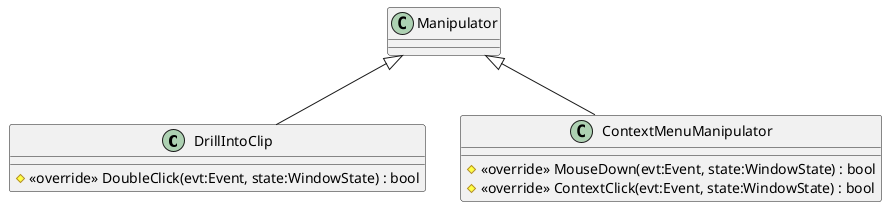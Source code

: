@startuml
class DrillIntoClip {
    # <<override>> DoubleClick(evt:Event, state:WindowState) : bool
}
class ContextMenuManipulator {
    # <<override>> MouseDown(evt:Event, state:WindowState) : bool
    # <<override>> ContextClick(evt:Event, state:WindowState) : bool
}
Manipulator <|-- DrillIntoClip
Manipulator <|-- ContextMenuManipulator
@enduml
